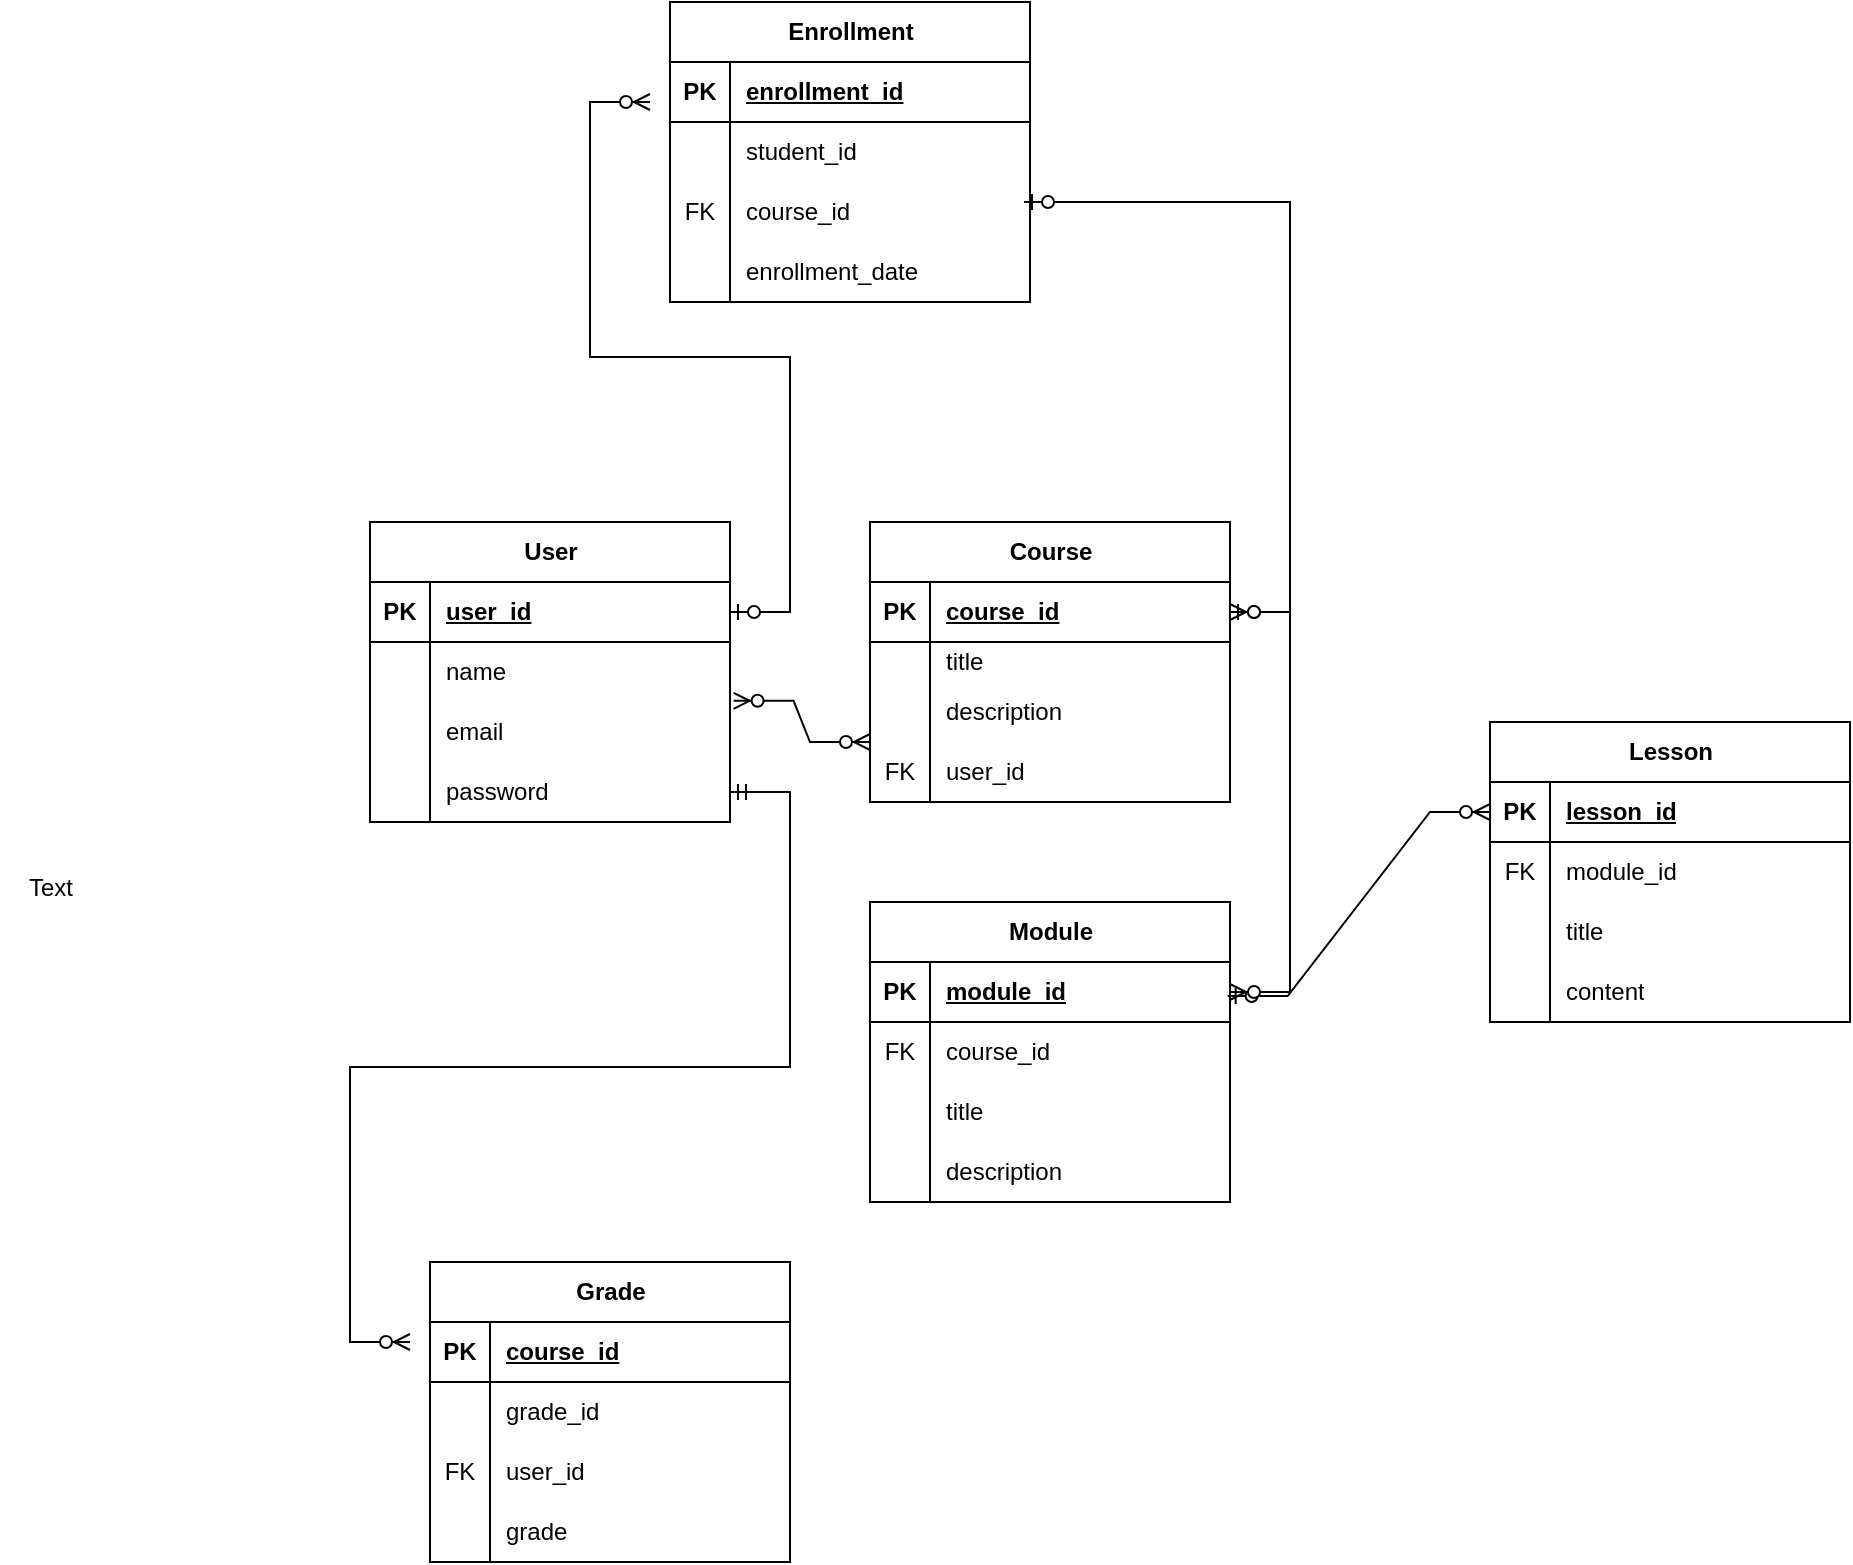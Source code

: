 <mxfile version="24.7.5">
  <diagram name="Page-1" id="IdWXjK_GO9cKiJDORXzY">
    <mxGraphModel dx="2368" dy="1809" grid="1" gridSize="10" guides="1" tooltips="1" connect="1" arrows="1" fold="1" page="1" pageScale="1" pageWidth="850" pageHeight="1100" math="0" shadow="0">
      <root>
        <mxCell id="0" />
        <mxCell id="1" parent="0" />
        <mxCell id="ihVjngRWcxTObTgnbrix-1" value="User" style="shape=table;startSize=30;container=1;collapsible=1;childLayout=tableLayout;fixedRows=1;rowLines=0;fontStyle=1;align=center;resizeLast=1;html=1;" parent="1" vertex="1">
          <mxGeometry x="70" y="50" width="180" height="150" as="geometry" />
        </mxCell>
        <mxCell id="ihVjngRWcxTObTgnbrix-2" value="" style="shape=tableRow;horizontal=0;startSize=0;swimlaneHead=0;swimlaneBody=0;fillColor=none;collapsible=0;dropTarget=0;points=[[0,0.5],[1,0.5]];portConstraint=eastwest;top=0;left=0;right=0;bottom=1;" parent="ihVjngRWcxTObTgnbrix-1" vertex="1">
          <mxGeometry y="30" width="180" height="30" as="geometry" />
        </mxCell>
        <mxCell id="ihVjngRWcxTObTgnbrix-3" value="PK" style="shape=partialRectangle;connectable=0;fillColor=none;top=0;left=0;bottom=0;right=0;fontStyle=1;overflow=hidden;whiteSpace=wrap;html=1;" parent="ihVjngRWcxTObTgnbrix-2" vertex="1">
          <mxGeometry width="30" height="30" as="geometry">
            <mxRectangle width="30" height="30" as="alternateBounds" />
          </mxGeometry>
        </mxCell>
        <mxCell id="ihVjngRWcxTObTgnbrix-4" value="user_id" style="shape=partialRectangle;connectable=0;fillColor=none;top=0;left=0;bottom=0;right=0;align=left;spacingLeft=6;fontStyle=5;overflow=hidden;whiteSpace=wrap;html=1;" parent="ihVjngRWcxTObTgnbrix-2" vertex="1">
          <mxGeometry x="30" width="150" height="30" as="geometry">
            <mxRectangle width="150" height="30" as="alternateBounds" />
          </mxGeometry>
        </mxCell>
        <mxCell id="ihVjngRWcxTObTgnbrix-5" value="" style="shape=tableRow;horizontal=0;startSize=0;swimlaneHead=0;swimlaneBody=0;fillColor=none;collapsible=0;dropTarget=0;points=[[0,0.5],[1,0.5]];portConstraint=eastwest;top=0;left=0;right=0;bottom=0;" parent="ihVjngRWcxTObTgnbrix-1" vertex="1">
          <mxGeometry y="60" width="180" height="30" as="geometry" />
        </mxCell>
        <mxCell id="ihVjngRWcxTObTgnbrix-6" value="" style="shape=partialRectangle;connectable=0;fillColor=none;top=0;left=0;bottom=0;right=0;editable=1;overflow=hidden;whiteSpace=wrap;html=1;" parent="ihVjngRWcxTObTgnbrix-5" vertex="1">
          <mxGeometry width="30" height="30" as="geometry">
            <mxRectangle width="30" height="30" as="alternateBounds" />
          </mxGeometry>
        </mxCell>
        <mxCell id="ihVjngRWcxTObTgnbrix-7" value="name" style="shape=partialRectangle;connectable=0;fillColor=none;top=0;left=0;bottom=0;right=0;align=left;spacingLeft=6;overflow=hidden;whiteSpace=wrap;html=1;" parent="ihVjngRWcxTObTgnbrix-5" vertex="1">
          <mxGeometry x="30" width="150" height="30" as="geometry">
            <mxRectangle width="150" height="30" as="alternateBounds" />
          </mxGeometry>
        </mxCell>
        <mxCell id="ihVjngRWcxTObTgnbrix-8" value="" style="shape=tableRow;horizontal=0;startSize=0;swimlaneHead=0;swimlaneBody=0;fillColor=none;collapsible=0;dropTarget=0;points=[[0,0.5],[1,0.5]];portConstraint=eastwest;top=0;left=0;right=0;bottom=0;" parent="ihVjngRWcxTObTgnbrix-1" vertex="1">
          <mxGeometry y="90" width="180" height="30" as="geometry" />
        </mxCell>
        <mxCell id="ihVjngRWcxTObTgnbrix-9" value="" style="shape=partialRectangle;connectable=0;fillColor=none;top=0;left=0;bottom=0;right=0;editable=1;overflow=hidden;whiteSpace=wrap;html=1;" parent="ihVjngRWcxTObTgnbrix-8" vertex="1">
          <mxGeometry width="30" height="30" as="geometry">
            <mxRectangle width="30" height="30" as="alternateBounds" />
          </mxGeometry>
        </mxCell>
        <mxCell id="ihVjngRWcxTObTgnbrix-10" value="email" style="shape=partialRectangle;connectable=0;fillColor=none;top=0;left=0;bottom=0;right=0;align=left;spacingLeft=6;overflow=hidden;whiteSpace=wrap;html=1;" parent="ihVjngRWcxTObTgnbrix-8" vertex="1">
          <mxGeometry x="30" width="150" height="30" as="geometry">
            <mxRectangle width="150" height="30" as="alternateBounds" />
          </mxGeometry>
        </mxCell>
        <mxCell id="ihVjngRWcxTObTgnbrix-11" value="" style="shape=tableRow;horizontal=0;startSize=0;swimlaneHead=0;swimlaneBody=0;fillColor=none;collapsible=0;dropTarget=0;points=[[0,0.5],[1,0.5]];portConstraint=eastwest;top=0;left=0;right=0;bottom=0;" parent="ihVjngRWcxTObTgnbrix-1" vertex="1">
          <mxGeometry y="120" width="180" height="30" as="geometry" />
        </mxCell>
        <mxCell id="ihVjngRWcxTObTgnbrix-12" value="" style="shape=partialRectangle;connectable=0;fillColor=none;top=0;left=0;bottom=0;right=0;editable=1;overflow=hidden;whiteSpace=wrap;html=1;" parent="ihVjngRWcxTObTgnbrix-11" vertex="1">
          <mxGeometry width="30" height="30" as="geometry">
            <mxRectangle width="30" height="30" as="alternateBounds" />
          </mxGeometry>
        </mxCell>
        <mxCell id="ihVjngRWcxTObTgnbrix-13" value="password" style="shape=partialRectangle;connectable=0;fillColor=none;top=0;left=0;bottom=0;right=0;align=left;spacingLeft=6;overflow=hidden;whiteSpace=wrap;html=1;" parent="ihVjngRWcxTObTgnbrix-11" vertex="1">
          <mxGeometry x="30" width="150" height="30" as="geometry">
            <mxRectangle width="150" height="30" as="alternateBounds" />
          </mxGeometry>
        </mxCell>
        <mxCell id="ihVjngRWcxTObTgnbrix-14" value="Course" style="shape=table;startSize=30;container=1;collapsible=1;childLayout=tableLayout;fixedRows=1;rowLines=0;fontStyle=1;align=center;resizeLast=1;html=1;" parent="1" vertex="1">
          <mxGeometry x="320" y="50" width="180" height="140" as="geometry" />
        </mxCell>
        <mxCell id="ihVjngRWcxTObTgnbrix-15" value="" style="shape=tableRow;horizontal=0;startSize=0;swimlaneHead=0;swimlaneBody=0;fillColor=none;collapsible=0;dropTarget=0;points=[[0,0.5],[1,0.5]];portConstraint=eastwest;top=0;left=0;right=0;bottom=1;" parent="ihVjngRWcxTObTgnbrix-14" vertex="1">
          <mxGeometry y="30" width="180" height="30" as="geometry" />
        </mxCell>
        <mxCell id="ihVjngRWcxTObTgnbrix-16" value="PK" style="shape=partialRectangle;connectable=0;fillColor=none;top=0;left=0;bottom=0;right=0;fontStyle=1;overflow=hidden;whiteSpace=wrap;html=1;" parent="ihVjngRWcxTObTgnbrix-15" vertex="1">
          <mxGeometry width="30" height="30" as="geometry">
            <mxRectangle width="30" height="30" as="alternateBounds" />
          </mxGeometry>
        </mxCell>
        <mxCell id="ihVjngRWcxTObTgnbrix-17" value="course_id" style="shape=partialRectangle;connectable=0;fillColor=none;top=0;left=0;bottom=0;right=0;align=left;spacingLeft=6;fontStyle=5;overflow=hidden;whiteSpace=wrap;html=1;" parent="ihVjngRWcxTObTgnbrix-15" vertex="1">
          <mxGeometry x="30" width="150" height="30" as="geometry">
            <mxRectangle width="150" height="30" as="alternateBounds" />
          </mxGeometry>
        </mxCell>
        <mxCell id="ihVjngRWcxTObTgnbrix-18" value="" style="shape=tableRow;horizontal=0;startSize=0;swimlaneHead=0;swimlaneBody=0;fillColor=none;collapsible=0;dropTarget=0;points=[[0,0.5],[1,0.5]];portConstraint=eastwest;top=0;left=0;right=0;bottom=0;" parent="ihVjngRWcxTObTgnbrix-14" vertex="1">
          <mxGeometry y="60" width="180" height="20" as="geometry" />
        </mxCell>
        <mxCell id="ihVjngRWcxTObTgnbrix-19" value="" style="shape=partialRectangle;connectable=0;fillColor=none;top=0;left=0;bottom=0;right=0;editable=1;overflow=hidden;whiteSpace=wrap;html=1;" parent="ihVjngRWcxTObTgnbrix-18" vertex="1">
          <mxGeometry width="30" height="20" as="geometry">
            <mxRectangle width="30" height="20" as="alternateBounds" />
          </mxGeometry>
        </mxCell>
        <mxCell id="ihVjngRWcxTObTgnbrix-20" value="title" style="shape=partialRectangle;connectable=0;fillColor=none;top=0;left=0;bottom=0;right=0;align=left;spacingLeft=6;overflow=hidden;whiteSpace=wrap;html=1;" parent="ihVjngRWcxTObTgnbrix-18" vertex="1">
          <mxGeometry x="30" width="150" height="20" as="geometry">
            <mxRectangle width="150" height="20" as="alternateBounds" />
          </mxGeometry>
        </mxCell>
        <mxCell id="ihVjngRWcxTObTgnbrix-21" value="" style="shape=tableRow;horizontal=0;startSize=0;swimlaneHead=0;swimlaneBody=0;fillColor=none;collapsible=0;dropTarget=0;points=[[0,0.5],[1,0.5]];portConstraint=eastwest;top=0;left=0;right=0;bottom=0;" parent="ihVjngRWcxTObTgnbrix-14" vertex="1">
          <mxGeometry y="80" width="180" height="30" as="geometry" />
        </mxCell>
        <mxCell id="ihVjngRWcxTObTgnbrix-22" value="" style="shape=partialRectangle;connectable=0;fillColor=none;top=0;left=0;bottom=0;right=0;editable=1;overflow=hidden;whiteSpace=wrap;html=1;" parent="ihVjngRWcxTObTgnbrix-21" vertex="1">
          <mxGeometry width="30" height="30" as="geometry">
            <mxRectangle width="30" height="30" as="alternateBounds" />
          </mxGeometry>
        </mxCell>
        <mxCell id="ihVjngRWcxTObTgnbrix-23" value="description" style="shape=partialRectangle;connectable=0;fillColor=none;top=0;left=0;bottom=0;right=0;align=left;spacingLeft=6;overflow=hidden;whiteSpace=wrap;html=1;" parent="ihVjngRWcxTObTgnbrix-21" vertex="1">
          <mxGeometry x="30" width="150" height="30" as="geometry">
            <mxRectangle width="150" height="30" as="alternateBounds" />
          </mxGeometry>
        </mxCell>
        <mxCell id="ihVjngRWcxTObTgnbrix-24" value="" style="shape=tableRow;horizontal=0;startSize=0;swimlaneHead=0;swimlaneBody=0;fillColor=none;collapsible=0;dropTarget=0;points=[[0,0.5],[1,0.5]];portConstraint=eastwest;top=0;left=0;right=0;bottom=0;" parent="ihVjngRWcxTObTgnbrix-14" vertex="1">
          <mxGeometry y="110" width="180" height="30" as="geometry" />
        </mxCell>
        <mxCell id="ihVjngRWcxTObTgnbrix-25" value="FK" style="shape=partialRectangle;connectable=0;fillColor=none;top=0;left=0;bottom=0;right=0;editable=1;overflow=hidden;whiteSpace=wrap;html=1;" parent="ihVjngRWcxTObTgnbrix-24" vertex="1">
          <mxGeometry width="30" height="30" as="geometry">
            <mxRectangle width="30" height="30" as="alternateBounds" />
          </mxGeometry>
        </mxCell>
        <mxCell id="ihVjngRWcxTObTgnbrix-26" value="user_id" style="shape=partialRectangle;connectable=0;fillColor=none;top=0;left=0;bottom=0;right=0;align=left;spacingLeft=6;overflow=hidden;whiteSpace=wrap;html=1;" parent="ihVjngRWcxTObTgnbrix-24" vertex="1">
          <mxGeometry x="30" width="150" height="30" as="geometry">
            <mxRectangle width="150" height="30" as="alternateBounds" />
          </mxGeometry>
        </mxCell>
        <mxCell id="ihVjngRWcxTObTgnbrix-27" value="Enrollment" style="shape=table;startSize=30;container=1;collapsible=1;childLayout=tableLayout;fixedRows=1;rowLines=0;fontStyle=1;align=center;resizeLast=1;html=1;" parent="1" vertex="1">
          <mxGeometry x="220" y="-210" width="180" height="150" as="geometry" />
        </mxCell>
        <mxCell id="ihVjngRWcxTObTgnbrix-28" value="" style="shape=tableRow;horizontal=0;startSize=0;swimlaneHead=0;swimlaneBody=0;fillColor=none;collapsible=0;dropTarget=0;points=[[0,0.5],[1,0.5]];portConstraint=eastwest;top=0;left=0;right=0;bottom=1;" parent="ihVjngRWcxTObTgnbrix-27" vertex="1">
          <mxGeometry y="30" width="180" height="30" as="geometry" />
        </mxCell>
        <mxCell id="ihVjngRWcxTObTgnbrix-29" value="PK" style="shape=partialRectangle;connectable=0;fillColor=none;top=0;left=0;bottom=0;right=0;fontStyle=1;overflow=hidden;whiteSpace=wrap;html=1;" parent="ihVjngRWcxTObTgnbrix-28" vertex="1">
          <mxGeometry width="30" height="30" as="geometry">
            <mxRectangle width="30" height="30" as="alternateBounds" />
          </mxGeometry>
        </mxCell>
        <mxCell id="ihVjngRWcxTObTgnbrix-30" value="enrollment_id" style="shape=partialRectangle;connectable=0;fillColor=none;top=0;left=0;bottom=0;right=0;align=left;spacingLeft=6;fontStyle=5;overflow=hidden;whiteSpace=wrap;html=1;" parent="ihVjngRWcxTObTgnbrix-28" vertex="1">
          <mxGeometry x="30" width="150" height="30" as="geometry">
            <mxRectangle width="150" height="30" as="alternateBounds" />
          </mxGeometry>
        </mxCell>
        <mxCell id="ihVjngRWcxTObTgnbrix-31" value="" style="shape=tableRow;horizontal=0;startSize=0;swimlaneHead=0;swimlaneBody=0;fillColor=none;collapsible=0;dropTarget=0;points=[[0,0.5],[1,0.5]];portConstraint=eastwest;top=0;left=0;right=0;bottom=0;" parent="ihVjngRWcxTObTgnbrix-27" vertex="1">
          <mxGeometry y="60" width="180" height="30" as="geometry" />
        </mxCell>
        <mxCell id="ihVjngRWcxTObTgnbrix-32" value="" style="shape=partialRectangle;connectable=0;fillColor=none;top=0;left=0;bottom=0;right=0;editable=1;overflow=hidden;whiteSpace=wrap;html=1;" parent="ihVjngRWcxTObTgnbrix-31" vertex="1">
          <mxGeometry width="30" height="30" as="geometry">
            <mxRectangle width="30" height="30" as="alternateBounds" />
          </mxGeometry>
        </mxCell>
        <mxCell id="ihVjngRWcxTObTgnbrix-33" value="student_id" style="shape=partialRectangle;connectable=0;fillColor=none;top=0;left=0;bottom=0;right=0;align=left;spacingLeft=6;overflow=hidden;whiteSpace=wrap;html=1;" parent="ihVjngRWcxTObTgnbrix-31" vertex="1">
          <mxGeometry x="30" width="150" height="30" as="geometry">
            <mxRectangle width="150" height="30" as="alternateBounds" />
          </mxGeometry>
        </mxCell>
        <mxCell id="ihVjngRWcxTObTgnbrix-34" value="" style="shape=tableRow;horizontal=0;startSize=0;swimlaneHead=0;swimlaneBody=0;fillColor=none;collapsible=0;dropTarget=0;points=[[0,0.5],[1,0.5]];portConstraint=eastwest;top=0;left=0;right=0;bottom=0;" parent="ihVjngRWcxTObTgnbrix-27" vertex="1">
          <mxGeometry y="90" width="180" height="30" as="geometry" />
        </mxCell>
        <mxCell id="ihVjngRWcxTObTgnbrix-35" value="FK" style="shape=partialRectangle;connectable=0;fillColor=none;top=0;left=0;bottom=0;right=0;editable=1;overflow=hidden;whiteSpace=wrap;html=1;" parent="ihVjngRWcxTObTgnbrix-34" vertex="1">
          <mxGeometry width="30" height="30" as="geometry">
            <mxRectangle width="30" height="30" as="alternateBounds" />
          </mxGeometry>
        </mxCell>
        <mxCell id="ihVjngRWcxTObTgnbrix-36" value="course_id" style="shape=partialRectangle;connectable=0;fillColor=none;top=0;left=0;bottom=0;right=0;align=left;spacingLeft=6;overflow=hidden;whiteSpace=wrap;html=1;" parent="ihVjngRWcxTObTgnbrix-34" vertex="1">
          <mxGeometry x="30" width="150" height="30" as="geometry">
            <mxRectangle width="150" height="30" as="alternateBounds" />
          </mxGeometry>
        </mxCell>
        <mxCell id="ihVjngRWcxTObTgnbrix-37" value="" style="shape=tableRow;horizontal=0;startSize=0;swimlaneHead=0;swimlaneBody=0;fillColor=none;collapsible=0;dropTarget=0;points=[[0,0.5],[1,0.5]];portConstraint=eastwest;top=0;left=0;right=0;bottom=0;" parent="ihVjngRWcxTObTgnbrix-27" vertex="1">
          <mxGeometry y="120" width="180" height="30" as="geometry" />
        </mxCell>
        <mxCell id="ihVjngRWcxTObTgnbrix-38" value="" style="shape=partialRectangle;connectable=0;fillColor=none;top=0;left=0;bottom=0;right=0;editable=1;overflow=hidden;whiteSpace=wrap;html=1;" parent="ihVjngRWcxTObTgnbrix-37" vertex="1">
          <mxGeometry width="30" height="30" as="geometry">
            <mxRectangle width="30" height="30" as="alternateBounds" />
          </mxGeometry>
        </mxCell>
        <mxCell id="ihVjngRWcxTObTgnbrix-39" value="enrollment_date" style="shape=partialRectangle;connectable=0;fillColor=none;top=0;left=0;bottom=0;right=0;align=left;spacingLeft=6;overflow=hidden;whiteSpace=wrap;html=1;" parent="ihVjngRWcxTObTgnbrix-37" vertex="1">
          <mxGeometry x="30" width="150" height="30" as="geometry">
            <mxRectangle width="150" height="30" as="alternateBounds" />
          </mxGeometry>
        </mxCell>
        <mxCell id="ihVjngRWcxTObTgnbrix-40" value="Module" style="shape=table;startSize=30;container=1;collapsible=1;childLayout=tableLayout;fixedRows=1;rowLines=0;fontStyle=1;align=center;resizeLast=1;html=1;" parent="1" vertex="1">
          <mxGeometry x="320" y="240" width="180" height="150" as="geometry" />
        </mxCell>
        <mxCell id="ihVjngRWcxTObTgnbrix-41" value="" style="shape=tableRow;horizontal=0;startSize=0;swimlaneHead=0;swimlaneBody=0;fillColor=none;collapsible=0;dropTarget=0;points=[[0,0.5],[1,0.5]];portConstraint=eastwest;top=0;left=0;right=0;bottom=1;" parent="ihVjngRWcxTObTgnbrix-40" vertex="1">
          <mxGeometry y="30" width="180" height="30" as="geometry" />
        </mxCell>
        <mxCell id="ihVjngRWcxTObTgnbrix-42" value="PK" style="shape=partialRectangle;connectable=0;fillColor=none;top=0;left=0;bottom=0;right=0;fontStyle=1;overflow=hidden;whiteSpace=wrap;html=1;" parent="ihVjngRWcxTObTgnbrix-41" vertex="1">
          <mxGeometry width="30" height="30" as="geometry">
            <mxRectangle width="30" height="30" as="alternateBounds" />
          </mxGeometry>
        </mxCell>
        <mxCell id="ihVjngRWcxTObTgnbrix-43" value="module_id" style="shape=partialRectangle;connectable=0;fillColor=none;top=0;left=0;bottom=0;right=0;align=left;spacingLeft=6;fontStyle=5;overflow=hidden;whiteSpace=wrap;html=1;" parent="ihVjngRWcxTObTgnbrix-41" vertex="1">
          <mxGeometry x="30" width="150" height="30" as="geometry">
            <mxRectangle width="150" height="30" as="alternateBounds" />
          </mxGeometry>
        </mxCell>
        <mxCell id="ihVjngRWcxTObTgnbrix-44" value="" style="shape=tableRow;horizontal=0;startSize=0;swimlaneHead=0;swimlaneBody=0;fillColor=none;collapsible=0;dropTarget=0;points=[[0,0.5],[1,0.5]];portConstraint=eastwest;top=0;left=0;right=0;bottom=0;" parent="ihVjngRWcxTObTgnbrix-40" vertex="1">
          <mxGeometry y="60" width="180" height="30" as="geometry" />
        </mxCell>
        <mxCell id="ihVjngRWcxTObTgnbrix-45" value="FK" style="shape=partialRectangle;connectable=0;fillColor=none;top=0;left=0;bottom=0;right=0;editable=1;overflow=hidden;whiteSpace=wrap;html=1;" parent="ihVjngRWcxTObTgnbrix-44" vertex="1">
          <mxGeometry width="30" height="30" as="geometry">
            <mxRectangle width="30" height="30" as="alternateBounds" />
          </mxGeometry>
        </mxCell>
        <mxCell id="ihVjngRWcxTObTgnbrix-46" value="course_id" style="shape=partialRectangle;connectable=0;fillColor=none;top=0;left=0;bottom=0;right=0;align=left;spacingLeft=6;overflow=hidden;whiteSpace=wrap;html=1;" parent="ihVjngRWcxTObTgnbrix-44" vertex="1">
          <mxGeometry x="30" width="150" height="30" as="geometry">
            <mxRectangle width="150" height="30" as="alternateBounds" />
          </mxGeometry>
        </mxCell>
        <mxCell id="ihVjngRWcxTObTgnbrix-47" value="" style="shape=tableRow;horizontal=0;startSize=0;swimlaneHead=0;swimlaneBody=0;fillColor=none;collapsible=0;dropTarget=0;points=[[0,0.5],[1,0.5]];portConstraint=eastwest;top=0;left=0;right=0;bottom=0;" parent="ihVjngRWcxTObTgnbrix-40" vertex="1">
          <mxGeometry y="90" width="180" height="30" as="geometry" />
        </mxCell>
        <mxCell id="ihVjngRWcxTObTgnbrix-48" value="" style="shape=partialRectangle;connectable=0;fillColor=none;top=0;left=0;bottom=0;right=0;editable=1;overflow=hidden;whiteSpace=wrap;html=1;" parent="ihVjngRWcxTObTgnbrix-47" vertex="1">
          <mxGeometry width="30" height="30" as="geometry">
            <mxRectangle width="30" height="30" as="alternateBounds" />
          </mxGeometry>
        </mxCell>
        <mxCell id="ihVjngRWcxTObTgnbrix-49" value="title" style="shape=partialRectangle;connectable=0;fillColor=none;top=0;left=0;bottom=0;right=0;align=left;spacingLeft=6;overflow=hidden;whiteSpace=wrap;html=1;" parent="ihVjngRWcxTObTgnbrix-47" vertex="1">
          <mxGeometry x="30" width="150" height="30" as="geometry">
            <mxRectangle width="150" height="30" as="alternateBounds" />
          </mxGeometry>
        </mxCell>
        <mxCell id="ihVjngRWcxTObTgnbrix-50" value="" style="shape=tableRow;horizontal=0;startSize=0;swimlaneHead=0;swimlaneBody=0;fillColor=none;collapsible=0;dropTarget=0;points=[[0,0.5],[1,0.5]];portConstraint=eastwest;top=0;left=0;right=0;bottom=0;" parent="ihVjngRWcxTObTgnbrix-40" vertex="1">
          <mxGeometry y="120" width="180" height="30" as="geometry" />
        </mxCell>
        <mxCell id="ihVjngRWcxTObTgnbrix-51" value="" style="shape=partialRectangle;connectable=0;fillColor=none;top=0;left=0;bottom=0;right=0;editable=1;overflow=hidden;whiteSpace=wrap;html=1;" parent="ihVjngRWcxTObTgnbrix-50" vertex="1">
          <mxGeometry width="30" height="30" as="geometry">
            <mxRectangle width="30" height="30" as="alternateBounds" />
          </mxGeometry>
        </mxCell>
        <mxCell id="ihVjngRWcxTObTgnbrix-52" value="description" style="shape=partialRectangle;connectable=0;fillColor=none;top=0;left=0;bottom=0;right=0;align=left;spacingLeft=6;overflow=hidden;whiteSpace=wrap;html=1;" parent="ihVjngRWcxTObTgnbrix-50" vertex="1">
          <mxGeometry x="30" width="150" height="30" as="geometry">
            <mxRectangle width="150" height="30" as="alternateBounds" />
          </mxGeometry>
        </mxCell>
        <mxCell id="ihVjngRWcxTObTgnbrix-53" value="Lesson" style="shape=table;startSize=30;container=1;collapsible=1;childLayout=tableLayout;fixedRows=1;rowLines=0;fontStyle=1;align=center;resizeLast=1;html=1;" parent="1" vertex="1">
          <mxGeometry x="630" y="150" width="180" height="150" as="geometry" />
        </mxCell>
        <mxCell id="ihVjngRWcxTObTgnbrix-54" value="" style="shape=tableRow;horizontal=0;startSize=0;swimlaneHead=0;swimlaneBody=0;fillColor=none;collapsible=0;dropTarget=0;points=[[0,0.5],[1,0.5]];portConstraint=eastwest;top=0;left=0;right=0;bottom=1;" parent="ihVjngRWcxTObTgnbrix-53" vertex="1">
          <mxGeometry y="30" width="180" height="30" as="geometry" />
        </mxCell>
        <mxCell id="ihVjngRWcxTObTgnbrix-55" value="PK" style="shape=partialRectangle;connectable=0;fillColor=none;top=0;left=0;bottom=0;right=0;fontStyle=1;overflow=hidden;whiteSpace=wrap;html=1;" parent="ihVjngRWcxTObTgnbrix-54" vertex="1">
          <mxGeometry width="30" height="30" as="geometry">
            <mxRectangle width="30" height="30" as="alternateBounds" />
          </mxGeometry>
        </mxCell>
        <mxCell id="ihVjngRWcxTObTgnbrix-56" value="lesson_id" style="shape=partialRectangle;connectable=0;fillColor=none;top=0;left=0;bottom=0;right=0;align=left;spacingLeft=6;fontStyle=5;overflow=hidden;whiteSpace=wrap;html=1;" parent="ihVjngRWcxTObTgnbrix-54" vertex="1">
          <mxGeometry x="30" width="150" height="30" as="geometry">
            <mxRectangle width="150" height="30" as="alternateBounds" />
          </mxGeometry>
        </mxCell>
        <mxCell id="ihVjngRWcxTObTgnbrix-57" value="" style="shape=tableRow;horizontal=0;startSize=0;swimlaneHead=0;swimlaneBody=0;fillColor=none;collapsible=0;dropTarget=0;points=[[0,0.5],[1,0.5]];portConstraint=eastwest;top=0;left=0;right=0;bottom=0;" parent="ihVjngRWcxTObTgnbrix-53" vertex="1">
          <mxGeometry y="60" width="180" height="30" as="geometry" />
        </mxCell>
        <mxCell id="ihVjngRWcxTObTgnbrix-58" value="FK" style="shape=partialRectangle;connectable=0;fillColor=none;top=0;left=0;bottom=0;right=0;editable=1;overflow=hidden;whiteSpace=wrap;html=1;" parent="ihVjngRWcxTObTgnbrix-57" vertex="1">
          <mxGeometry width="30" height="30" as="geometry">
            <mxRectangle width="30" height="30" as="alternateBounds" />
          </mxGeometry>
        </mxCell>
        <mxCell id="ihVjngRWcxTObTgnbrix-59" value="module_id" style="shape=partialRectangle;connectable=0;fillColor=none;top=0;left=0;bottom=0;right=0;align=left;spacingLeft=6;overflow=hidden;whiteSpace=wrap;html=1;" parent="ihVjngRWcxTObTgnbrix-57" vertex="1">
          <mxGeometry x="30" width="150" height="30" as="geometry">
            <mxRectangle width="150" height="30" as="alternateBounds" />
          </mxGeometry>
        </mxCell>
        <mxCell id="ihVjngRWcxTObTgnbrix-60" value="" style="shape=tableRow;horizontal=0;startSize=0;swimlaneHead=0;swimlaneBody=0;fillColor=none;collapsible=0;dropTarget=0;points=[[0,0.5],[1,0.5]];portConstraint=eastwest;top=0;left=0;right=0;bottom=0;" parent="ihVjngRWcxTObTgnbrix-53" vertex="1">
          <mxGeometry y="90" width="180" height="30" as="geometry" />
        </mxCell>
        <mxCell id="ihVjngRWcxTObTgnbrix-61" value="" style="shape=partialRectangle;connectable=0;fillColor=none;top=0;left=0;bottom=0;right=0;editable=1;overflow=hidden;whiteSpace=wrap;html=1;" parent="ihVjngRWcxTObTgnbrix-60" vertex="1">
          <mxGeometry width="30" height="30" as="geometry">
            <mxRectangle width="30" height="30" as="alternateBounds" />
          </mxGeometry>
        </mxCell>
        <mxCell id="ihVjngRWcxTObTgnbrix-62" value="title" style="shape=partialRectangle;connectable=0;fillColor=none;top=0;left=0;bottom=0;right=0;align=left;spacingLeft=6;overflow=hidden;whiteSpace=wrap;html=1;" parent="ihVjngRWcxTObTgnbrix-60" vertex="1">
          <mxGeometry x="30" width="150" height="30" as="geometry">
            <mxRectangle width="150" height="30" as="alternateBounds" />
          </mxGeometry>
        </mxCell>
        <mxCell id="ihVjngRWcxTObTgnbrix-63" value="" style="shape=tableRow;horizontal=0;startSize=0;swimlaneHead=0;swimlaneBody=0;fillColor=none;collapsible=0;dropTarget=0;points=[[0,0.5],[1,0.5]];portConstraint=eastwest;top=0;left=0;right=0;bottom=0;" parent="ihVjngRWcxTObTgnbrix-53" vertex="1">
          <mxGeometry y="120" width="180" height="30" as="geometry" />
        </mxCell>
        <mxCell id="ihVjngRWcxTObTgnbrix-64" value="" style="shape=partialRectangle;connectable=0;fillColor=none;top=0;left=0;bottom=0;right=0;editable=1;overflow=hidden;whiteSpace=wrap;html=1;" parent="ihVjngRWcxTObTgnbrix-63" vertex="1">
          <mxGeometry width="30" height="30" as="geometry">
            <mxRectangle width="30" height="30" as="alternateBounds" />
          </mxGeometry>
        </mxCell>
        <mxCell id="ihVjngRWcxTObTgnbrix-65" value="content" style="shape=partialRectangle;connectable=0;fillColor=none;top=0;left=0;bottom=0;right=0;align=left;spacingLeft=6;overflow=hidden;whiteSpace=wrap;html=1;" parent="ihVjngRWcxTObTgnbrix-63" vertex="1">
          <mxGeometry x="30" width="150" height="30" as="geometry">
            <mxRectangle width="150" height="30" as="alternateBounds" />
          </mxGeometry>
        </mxCell>
        <mxCell id="ihVjngRWcxTObTgnbrix-66" value="" style="edgeStyle=entityRelationEdgeStyle;fontSize=12;html=1;endArrow=ERzeroToMany;endFill=1;startArrow=ERzeroToMany;rounded=0;exitX=1.01;exitY=-0.02;exitDx=0;exitDy=0;exitPerimeter=0;" parent="1" source="ihVjngRWcxTObTgnbrix-8" edge="1">
          <mxGeometry width="100" height="100" relative="1" as="geometry">
            <mxPoint x="220" y="260" as="sourcePoint" />
            <mxPoint x="320" y="160" as="targetPoint" />
          </mxGeometry>
        </mxCell>
        <mxCell id="ihVjngRWcxTObTgnbrix-69" value="" style="edgeStyle=entityRelationEdgeStyle;fontSize=12;html=1;endArrow=ERzeroToMany;startArrow=ERzeroToOne;rounded=0;" parent="1" source="ihVjngRWcxTObTgnbrix-2" edge="1">
          <mxGeometry width="100" height="100" relative="1" as="geometry">
            <mxPoint x="200" y="320" as="sourcePoint" />
            <mxPoint x="210" y="-160" as="targetPoint" />
            <Array as="points">
              <mxPoint x="250" y="170" />
            </Array>
          </mxGeometry>
        </mxCell>
        <mxCell id="ihVjngRWcxTObTgnbrix-70" value="" style="edgeStyle=entityRelationEdgeStyle;fontSize=12;html=1;endArrow=ERzeroToMany;startArrow=ERzeroToOne;rounded=0;exitX=0;exitY=0.5;exitDx=0;exitDy=0;entryX=0;entryY=0.5;entryDx=0;entryDy=0;" parent="1" target="ihVjngRWcxTObTgnbrix-54" edge="1">
          <mxGeometry width="100" height="100" relative="1" as="geometry">
            <mxPoint x="498.83" y="287.04" as="sourcePoint" />
            <mxPoint x="470" y="440" as="targetPoint" />
            <Array as="points">
              <mxPoint x="327.02" y="379.85" />
              <mxPoint x="448.83" y="332.04" />
              <mxPoint x="458.83" y="332.04" />
              <mxPoint x="337.02" y="399.85" />
            </Array>
          </mxGeometry>
        </mxCell>
        <mxCell id="ihVjngRWcxTObTgnbrix-71" value="" style="edgeStyle=entityRelationEdgeStyle;fontSize=12;html=1;endArrow=ERzeroToMany;startArrow=ERzeroToOne;rounded=0;entryX=1;entryY=0.5;entryDx=0;entryDy=0;" parent="1" source="ihVjngRWcxTObTgnbrix-15" target="ihVjngRWcxTObTgnbrix-41" edge="1">
          <mxGeometry width="100" height="100" relative="1" as="geometry">
            <mxPoint x="518" y="160" as="sourcePoint" />
            <mxPoint x="520" y="208" as="targetPoint" />
            <Array as="points">
              <mxPoint x="377" y="148" />
              <mxPoint x="387" y="168" />
              <mxPoint x="500" y="320" />
            </Array>
          </mxGeometry>
        </mxCell>
        <mxCell id="ihVjngRWcxTObTgnbrix-72" value="" style="edgeStyle=entityRelationEdgeStyle;fontSize=12;html=1;endArrow=ERzeroToMany;startArrow=ERzeroToOne;rounded=0;exitX=1;exitY=0.5;exitDx=0;exitDy=0;" parent="1" target="ihVjngRWcxTObTgnbrix-15" edge="1">
          <mxGeometry width="100" height="100" relative="1" as="geometry">
            <mxPoint x="397" y="-110" as="sourcePoint" />
            <mxPoint x="395.48" y="16.68" as="targetPoint" />
            <Array as="points">
              <mxPoint x="367" y="155" />
              <mxPoint x="357" y="160" />
              <mxPoint x="262" y="150" />
              <mxPoint x="369" y="-85" />
            </Array>
          </mxGeometry>
        </mxCell>
        <mxCell id="byjy603voStWBf_FnDvv-1" value="Grade" style="shape=table;startSize=30;container=1;collapsible=1;childLayout=tableLayout;fixedRows=1;rowLines=0;fontStyle=1;align=center;resizeLast=1;html=1;" vertex="1" parent="1">
          <mxGeometry x="100" y="420" width="180" height="150" as="geometry" />
        </mxCell>
        <mxCell id="byjy603voStWBf_FnDvv-2" value="" style="shape=tableRow;horizontal=0;startSize=0;swimlaneHead=0;swimlaneBody=0;fillColor=none;collapsible=0;dropTarget=0;points=[[0,0.5],[1,0.5]];portConstraint=eastwest;top=0;left=0;right=0;bottom=1;" vertex="1" parent="byjy603voStWBf_FnDvv-1">
          <mxGeometry y="30" width="180" height="30" as="geometry" />
        </mxCell>
        <mxCell id="byjy603voStWBf_FnDvv-3" value="PK" style="shape=partialRectangle;connectable=0;fillColor=none;top=0;left=0;bottom=0;right=0;fontStyle=1;overflow=hidden;whiteSpace=wrap;html=1;" vertex="1" parent="byjy603voStWBf_FnDvv-2">
          <mxGeometry width="30" height="30" as="geometry">
            <mxRectangle width="30" height="30" as="alternateBounds" />
          </mxGeometry>
        </mxCell>
        <mxCell id="byjy603voStWBf_FnDvv-4" value="course_id" style="shape=partialRectangle;connectable=0;fillColor=none;top=0;left=0;bottom=0;right=0;align=left;spacingLeft=6;fontStyle=5;overflow=hidden;whiteSpace=wrap;html=1;" vertex="1" parent="byjy603voStWBf_FnDvv-2">
          <mxGeometry x="30" width="150" height="30" as="geometry">
            <mxRectangle width="150" height="30" as="alternateBounds" />
          </mxGeometry>
        </mxCell>
        <mxCell id="byjy603voStWBf_FnDvv-5" value="" style="shape=tableRow;horizontal=0;startSize=0;swimlaneHead=0;swimlaneBody=0;fillColor=none;collapsible=0;dropTarget=0;points=[[0,0.5],[1,0.5]];portConstraint=eastwest;top=0;left=0;right=0;bottom=0;" vertex="1" parent="byjy603voStWBf_FnDvv-1">
          <mxGeometry y="60" width="180" height="30" as="geometry" />
        </mxCell>
        <mxCell id="byjy603voStWBf_FnDvv-6" value="" style="shape=partialRectangle;connectable=0;fillColor=none;top=0;left=0;bottom=0;right=0;editable=1;overflow=hidden;whiteSpace=wrap;html=1;" vertex="1" parent="byjy603voStWBf_FnDvv-5">
          <mxGeometry width="30" height="30" as="geometry">
            <mxRectangle width="30" height="30" as="alternateBounds" />
          </mxGeometry>
        </mxCell>
        <mxCell id="byjy603voStWBf_FnDvv-7" value="grade_id" style="shape=partialRectangle;connectable=0;fillColor=none;top=0;left=0;bottom=0;right=0;align=left;spacingLeft=6;overflow=hidden;whiteSpace=wrap;html=1;" vertex="1" parent="byjy603voStWBf_FnDvv-5">
          <mxGeometry x="30" width="150" height="30" as="geometry">
            <mxRectangle width="150" height="30" as="alternateBounds" />
          </mxGeometry>
        </mxCell>
        <mxCell id="byjy603voStWBf_FnDvv-8" value="" style="shape=tableRow;horizontal=0;startSize=0;swimlaneHead=0;swimlaneBody=0;fillColor=none;collapsible=0;dropTarget=0;points=[[0,0.5],[1,0.5]];portConstraint=eastwest;top=0;left=0;right=0;bottom=0;" vertex="1" parent="byjy603voStWBf_FnDvv-1">
          <mxGeometry y="90" width="180" height="30" as="geometry" />
        </mxCell>
        <mxCell id="byjy603voStWBf_FnDvv-9" value="FK" style="shape=partialRectangle;connectable=0;fillColor=none;top=0;left=0;bottom=0;right=0;editable=1;overflow=hidden;whiteSpace=wrap;html=1;" vertex="1" parent="byjy603voStWBf_FnDvv-8">
          <mxGeometry width="30" height="30" as="geometry">
            <mxRectangle width="30" height="30" as="alternateBounds" />
          </mxGeometry>
        </mxCell>
        <mxCell id="byjy603voStWBf_FnDvv-10" value="user_id" style="shape=partialRectangle;connectable=0;fillColor=none;top=0;left=0;bottom=0;right=0;align=left;spacingLeft=6;overflow=hidden;whiteSpace=wrap;html=1;" vertex="1" parent="byjy603voStWBf_FnDvv-8">
          <mxGeometry x="30" width="150" height="30" as="geometry">
            <mxRectangle width="150" height="30" as="alternateBounds" />
          </mxGeometry>
        </mxCell>
        <mxCell id="byjy603voStWBf_FnDvv-11" value="" style="shape=tableRow;horizontal=0;startSize=0;swimlaneHead=0;swimlaneBody=0;fillColor=none;collapsible=0;dropTarget=0;points=[[0,0.5],[1,0.5]];portConstraint=eastwest;top=0;left=0;right=0;bottom=0;" vertex="1" parent="byjy603voStWBf_FnDvv-1">
          <mxGeometry y="120" width="180" height="30" as="geometry" />
        </mxCell>
        <mxCell id="byjy603voStWBf_FnDvv-12" value="" style="shape=partialRectangle;connectable=0;fillColor=none;top=0;left=0;bottom=0;right=0;editable=1;overflow=hidden;whiteSpace=wrap;html=1;" vertex="1" parent="byjy603voStWBf_FnDvv-11">
          <mxGeometry width="30" height="30" as="geometry">
            <mxRectangle width="30" height="30" as="alternateBounds" />
          </mxGeometry>
        </mxCell>
        <mxCell id="byjy603voStWBf_FnDvv-13" value="grade" style="shape=partialRectangle;connectable=0;fillColor=none;top=0;left=0;bottom=0;right=0;align=left;spacingLeft=6;overflow=hidden;whiteSpace=wrap;html=1;" vertex="1" parent="byjy603voStWBf_FnDvv-11">
          <mxGeometry x="30" width="150" height="30" as="geometry">
            <mxRectangle width="150" height="30" as="alternateBounds" />
          </mxGeometry>
        </mxCell>
        <mxCell id="byjy603voStWBf_FnDvv-14" value="" style="edgeStyle=entityRelationEdgeStyle;fontSize=12;html=1;endArrow=ERzeroToMany;startArrow=ERmandOne;rounded=0;exitX=1;exitY=0.5;exitDx=0;exitDy=0;" edge="1" parent="1" source="ihVjngRWcxTObTgnbrix-11">
          <mxGeometry width="100" height="100" relative="1" as="geometry">
            <mxPoint x="60" y="130" as="sourcePoint" />
            <mxPoint x="90" y="460" as="targetPoint" />
            <Array as="points">
              <mxPoint x="150" y="-210" />
              <mxPoint x="450" y="150" />
              <mxPoint x="550" y="60" />
            </Array>
          </mxGeometry>
        </mxCell>
        <mxCell id="byjy603voStWBf_FnDvv-15" value="Text" style="text;html=1;align=center;verticalAlign=middle;resizable=0;points=[];autosize=1;strokeColor=none;fillColor=none;" vertex="1" parent="1">
          <mxGeometry x="-115" y="218" width="50" height="30" as="geometry" />
        </mxCell>
      </root>
    </mxGraphModel>
  </diagram>
</mxfile>
